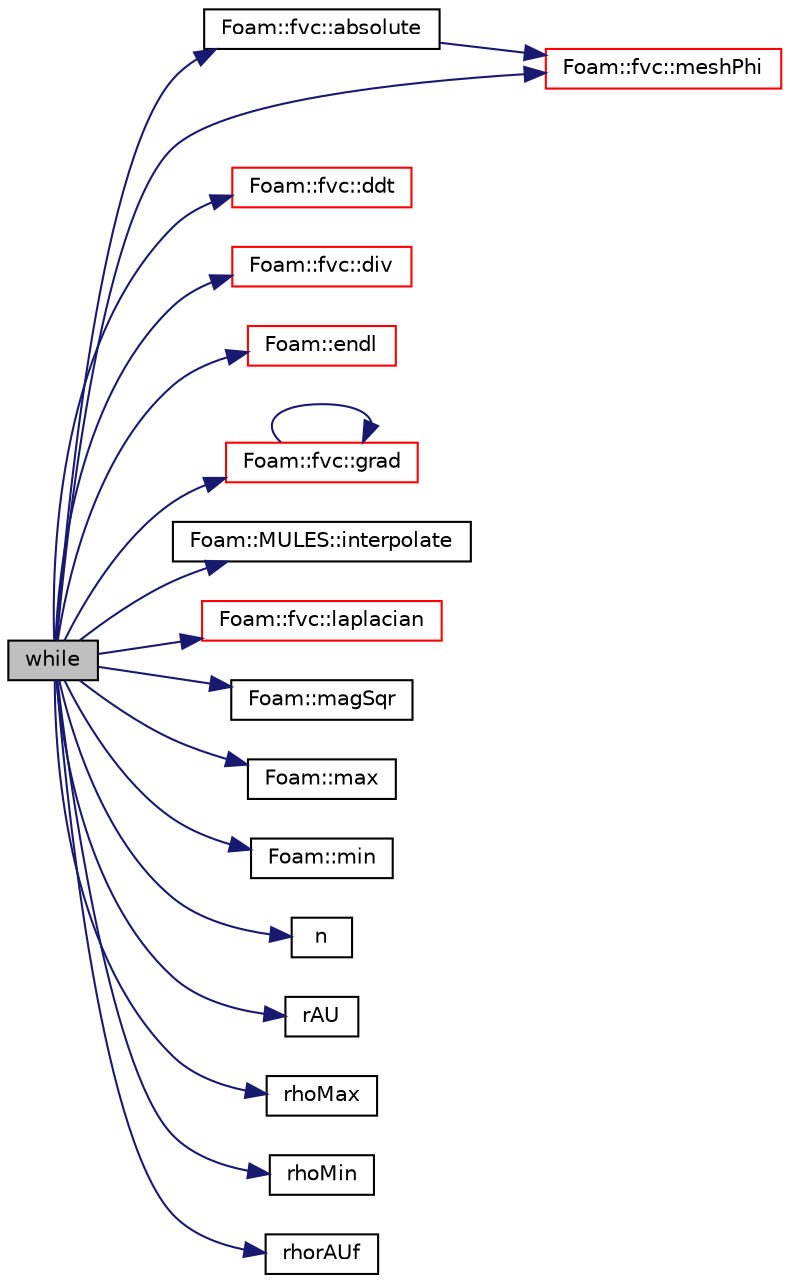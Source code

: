 digraph "while"
{
  bgcolor="transparent";
  edge [fontname="Helvetica",fontsize="10",labelfontname="Helvetica",labelfontsize="10"];
  node [fontname="Helvetica",fontsize="10",shape=record];
  rankdir="LR";
  Node1 [label="while",height=0.2,width=0.4,color="black", fillcolor="grey75", style="filled", fontcolor="black"];
  Node1 -> Node2 [color="midnightblue",fontsize="10",style="solid",fontname="Helvetica"];
  Node2 [label="Foam::fvc::absolute",height=0.2,width=0.4,color="black",URL="$a10944.html#ad0e401d18e49e4db619881bf6671d8bf",tooltip="Return the given relative flux in absolute form. "];
  Node2 -> Node3 [color="midnightblue",fontsize="10",style="solid",fontname="Helvetica"];
  Node3 [label="Foam::fvc::meshPhi",height=0.2,width=0.4,color="red",URL="$a10944.html#a4de91c07f95262e698d486b45f6c2fe6"];
  Node1 -> Node4 [color="midnightblue",fontsize="10",style="solid",fontname="Helvetica"];
  Node4 [label="Foam::fvc::ddt",height=0.2,width=0.4,color="red",URL="$a10944.html#a5dc871206ab86042756c8ccfdc5797ad"];
  Node1 -> Node5 [color="midnightblue",fontsize="10",style="solid",fontname="Helvetica"];
  Node5 [label="Foam::fvc::div",height=0.2,width=0.4,color="red",URL="$a10944.html#a585533948ad80abfe589d920c641f251"];
  Node1 -> Node6 [color="midnightblue",fontsize="10",style="solid",fontname="Helvetica"];
  Node6 [label="Foam::endl",height=0.2,width=0.4,color="red",URL="$a10909.html#a2db8fe02a0d3909e9351bb4275b23ce4",tooltip="Add newline and flush stream. "];
  Node1 -> Node7 [color="midnightblue",fontsize="10",style="solid",fontname="Helvetica"];
  Node7 [label="Foam::fvc::grad",height=0.2,width=0.4,color="red",URL="$a10944.html#a7c00ec90ecc15ed3005255e42c52827a"];
  Node7 -> Node7 [color="midnightblue",fontsize="10",style="solid",fontname="Helvetica"];
  Node1 -> Node8 [color="midnightblue",fontsize="10",style="solid",fontname="Helvetica"];
  Node8 [label="Foam::MULES::interpolate",height=0.2,width=0.4,color="black",URL="$a10968.html#a4d62f21551985d814104861e7c1d9b4f"];
  Node1 -> Node9 [color="midnightblue",fontsize="10",style="solid",fontname="Helvetica"];
  Node9 [label="Foam::fvc::laplacian",height=0.2,width=0.4,color="red",URL="$a10944.html#ac75bff389d0405149b204b0d7ac214cd"];
  Node1 -> Node10 [color="midnightblue",fontsize="10",style="solid",fontname="Helvetica"];
  Node10 [label="Foam::magSqr",height=0.2,width=0.4,color="black",URL="$a10909.html#ae6fff2c6981e6d9618aa5038e69def6e"];
  Node1 -> Node11 [color="midnightblue",fontsize="10",style="solid",fontname="Helvetica"];
  Node11 [label="Foam::max",height=0.2,width=0.4,color="black",URL="$a10909.html#ac993e906cf2774ae77e666bc24e81733"];
  Node1 -> Node3 [color="midnightblue",fontsize="10",style="solid",fontname="Helvetica"];
  Node1 -> Node12 [color="midnightblue",fontsize="10",style="solid",fontname="Helvetica"];
  Node12 [label="Foam::min",height=0.2,width=0.4,color="black",URL="$a10909.html#a253e112ad2d56d96230ff39ea7f442dc"];
  Node1 -> Node13 [color="midnightblue",fontsize="10",style="solid",fontname="Helvetica"];
  Node13 [label="n",height=0.2,width=0.4,color="black",URL="$a03058.html#a31a3e4bdfc5276bf56f13bf778a817cb"];
  Node1 -> Node14 [color="midnightblue",fontsize="10",style="solid",fontname="Helvetica"];
  Node14 [label="rAU",height=0.2,width=0.4,color="black",URL="$a03058.html#a4ae3ff6f0732a8a206a641d7ff2d9f7d"];
  Node1 -> Node15 [color="midnightblue",fontsize="10",style="solid",fontname="Helvetica"];
  Node15 [label="rhoMax",height=0.2,width=0.4,color="black",URL="$a03332.html#ad36720153886fe2fa0cfac2fd8320865"];
  Node1 -> Node16 [color="midnightblue",fontsize="10",style="solid",fontname="Helvetica"];
  Node16 [label="rhoMin",height=0.2,width=0.4,color="black",URL="$a03332.html#af68343b4498a3351054647ab1f2650a4"];
  Node1 -> Node17 [color="midnightblue",fontsize="10",style="solid",fontname="Helvetica"];
  Node17 [label="rhorAUf",height=0.2,width=0.4,color="black",URL="$a03058.html#afd8c4e61a2e39cb5143264971d9c72b8"];
}

